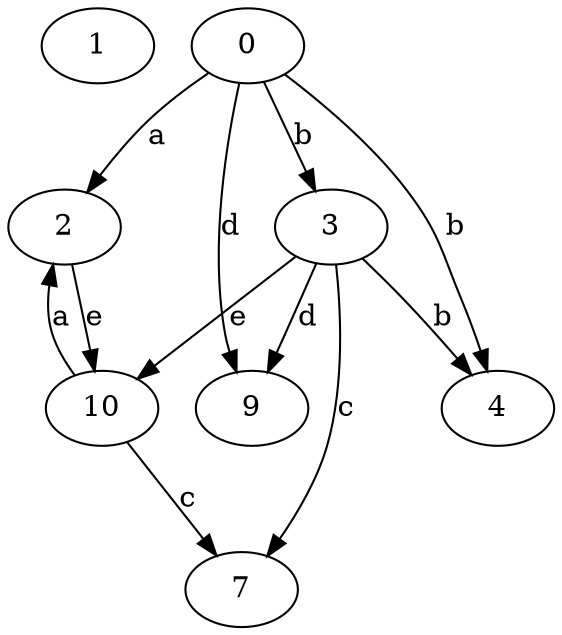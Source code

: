 strict digraph  {
1;
2;
3;
4;
7;
0;
9;
10;
2 -> 10  [label=e];
3 -> 4  [label=b];
3 -> 7  [label=c];
3 -> 9  [label=d];
3 -> 10  [label=e];
0 -> 2  [label=a];
0 -> 3  [label=b];
0 -> 4  [label=b];
0 -> 9  [label=d];
10 -> 2  [label=a];
10 -> 7  [label=c];
}

